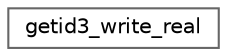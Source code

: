 digraph "Graphical Class Hierarchy"
{
 // LATEX_PDF_SIZE
  bgcolor="transparent";
  edge [fontname=Helvetica,fontsize=10,labelfontname=Helvetica,labelfontsize=10];
  node [fontname=Helvetica,fontsize=10,shape=box,height=0.2,width=0.4];
  rankdir="LR";
  Node0 [id="Node000000",label="getid3_write_real",height=0.2,width=0.4,color="grey40", fillcolor="white", style="filled",URL="$classgetid3__write__real.html",tooltip="getID3() by James Heinrich info@getid3.org //"];
}

